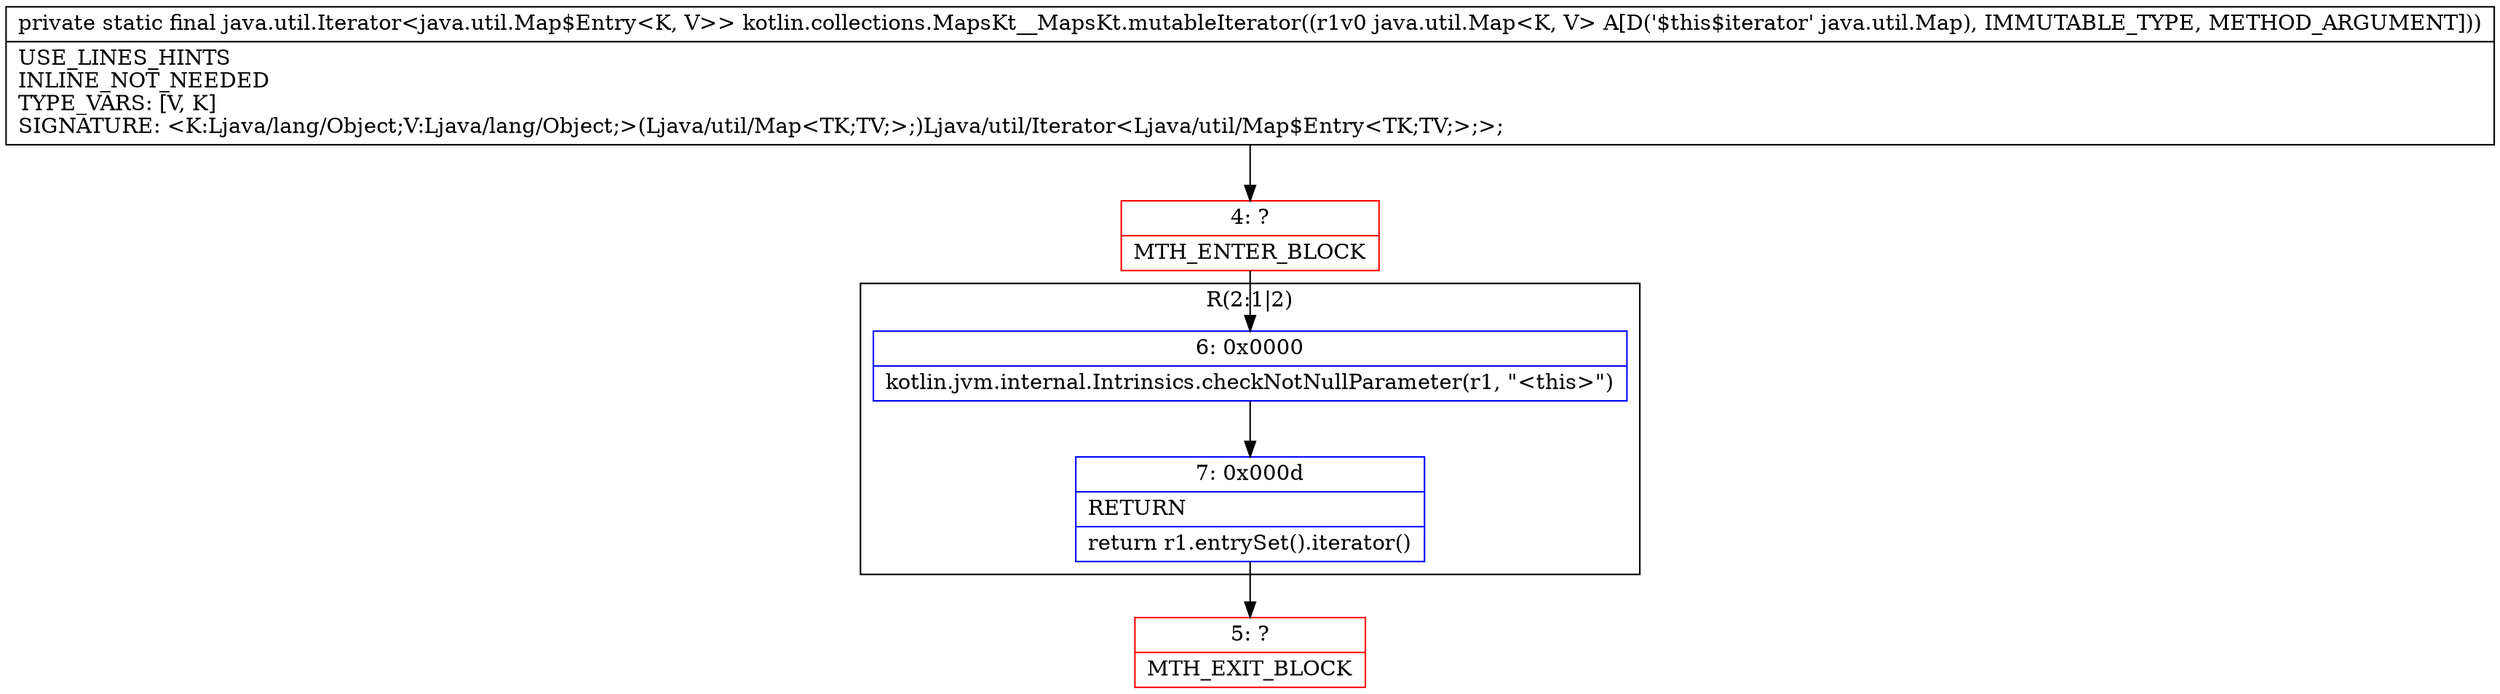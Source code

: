 digraph "CFG forkotlin.collections.MapsKt__MapsKt.mutableIterator(Ljava\/util\/Map;)Ljava\/util\/Iterator;" {
subgraph cluster_Region_1012335240 {
label = "R(2:1|2)";
node [shape=record,color=blue];
Node_6 [shape=record,label="{6\:\ 0x0000|kotlin.jvm.internal.Intrinsics.checkNotNullParameter(r1, \"\<this\>\")\l}"];
Node_7 [shape=record,label="{7\:\ 0x000d|RETURN\l|return r1.entrySet().iterator()\l}"];
}
Node_4 [shape=record,color=red,label="{4\:\ ?|MTH_ENTER_BLOCK\l}"];
Node_5 [shape=record,color=red,label="{5\:\ ?|MTH_EXIT_BLOCK\l}"];
MethodNode[shape=record,label="{private static final java.util.Iterator\<java.util.Map$Entry\<K, V\>\> kotlin.collections.MapsKt__MapsKt.mutableIterator((r1v0 java.util.Map\<K, V\> A[D('$this$iterator' java.util.Map), IMMUTABLE_TYPE, METHOD_ARGUMENT]))  | USE_LINES_HINTS\lINLINE_NOT_NEEDED\lTYPE_VARS: [V, K]\lSIGNATURE: \<K:Ljava\/lang\/Object;V:Ljava\/lang\/Object;\>(Ljava\/util\/Map\<TK;TV;\>;)Ljava\/util\/Iterator\<Ljava\/util\/Map$Entry\<TK;TV;\>;\>;\l}"];
MethodNode -> Node_4;Node_6 -> Node_7;
Node_7 -> Node_5;
Node_4 -> Node_6;
}

